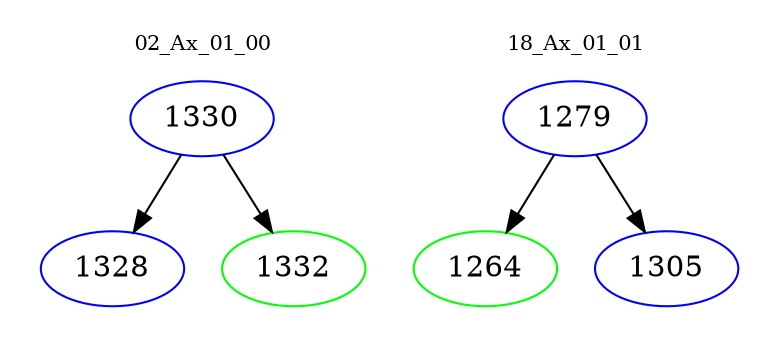 digraph{
subgraph cluster_0 {
color = white
label = "02_Ax_01_00";
fontsize=10;
T0_1330 [label="1330", color="blue"]
T0_1330 -> T0_1328 [color="black"]
T0_1328 [label="1328", color="blue"]
T0_1330 -> T0_1332 [color="black"]
T0_1332 [label="1332", color="green"]
}
subgraph cluster_1 {
color = white
label = "18_Ax_01_01";
fontsize=10;
T1_1279 [label="1279", color="blue"]
T1_1279 -> T1_1264 [color="black"]
T1_1264 [label="1264", color="green"]
T1_1279 -> T1_1305 [color="black"]
T1_1305 [label="1305", color="blue"]
}
}
